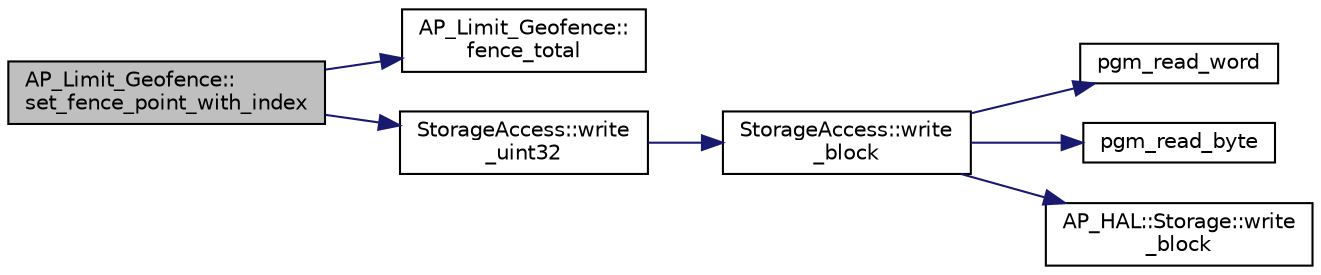 digraph "AP_Limit_Geofence::set_fence_point_with_index"
{
 // INTERACTIVE_SVG=YES
  edge [fontname="Helvetica",fontsize="10",labelfontname="Helvetica",labelfontsize="10"];
  node [fontname="Helvetica",fontsize="10",shape=record];
  rankdir="LR";
  Node1 [label="AP_Limit_Geofence::\lset_fence_point_with_index",height=0.2,width=0.4,color="black", fillcolor="grey75", style="filled" fontcolor="black"];
  Node1 -> Node2 [color="midnightblue",fontsize="10",style="solid",fontname="Helvetica"];
  Node2 [label="AP_Limit_Geofence::\lfence_total",height=0.2,width=0.4,color="black", fillcolor="white", style="filled",URL="$classAP__Limit__Geofence.html#a09fd9ba1f1f37b116d9c5268f8fc602c"];
  Node1 -> Node3 [color="midnightblue",fontsize="10",style="solid",fontname="Helvetica"];
  Node3 [label="StorageAccess::write\l_uint32",height=0.2,width=0.4,color="black", fillcolor="white", style="filled",URL="$classStorageAccess.html#a9e24d113aece3ade8c6de808937555e9"];
  Node3 -> Node4 [color="midnightblue",fontsize="10",style="solid",fontname="Helvetica"];
  Node4 [label="StorageAccess::write\l_block",height=0.2,width=0.4,color="black", fillcolor="white", style="filled",URL="$classStorageAccess.html#aa527b50188a7138b173defe07b9b7bf6"];
  Node4 -> Node5 [color="midnightblue",fontsize="10",style="solid",fontname="Helvetica"];
  Node5 [label="pgm_read_word",height=0.2,width=0.4,color="black", fillcolor="white", style="filled",URL="$AP__Progmem__Identity_8h.html#a9fc333349fa71fdc21a2d5152c5e23a2"];
  Node4 -> Node6 [color="midnightblue",fontsize="10",style="solid",fontname="Helvetica"];
  Node6 [label="pgm_read_byte",height=0.2,width=0.4,color="black", fillcolor="white", style="filled",URL="$AP__Progmem__Identity_8h.html#a1514e0408e036062b4af844baaf567da"];
  Node4 -> Node7 [color="midnightblue",fontsize="10",style="solid",fontname="Helvetica"];
  Node7 [label="AP_HAL::Storage::write\l_block",height=0.2,width=0.4,color="black", fillcolor="white", style="filled",URL="$classAP__HAL_1_1Storage.html#a9de79ab93ea4374bd3d1583e28620d2e"];
}
